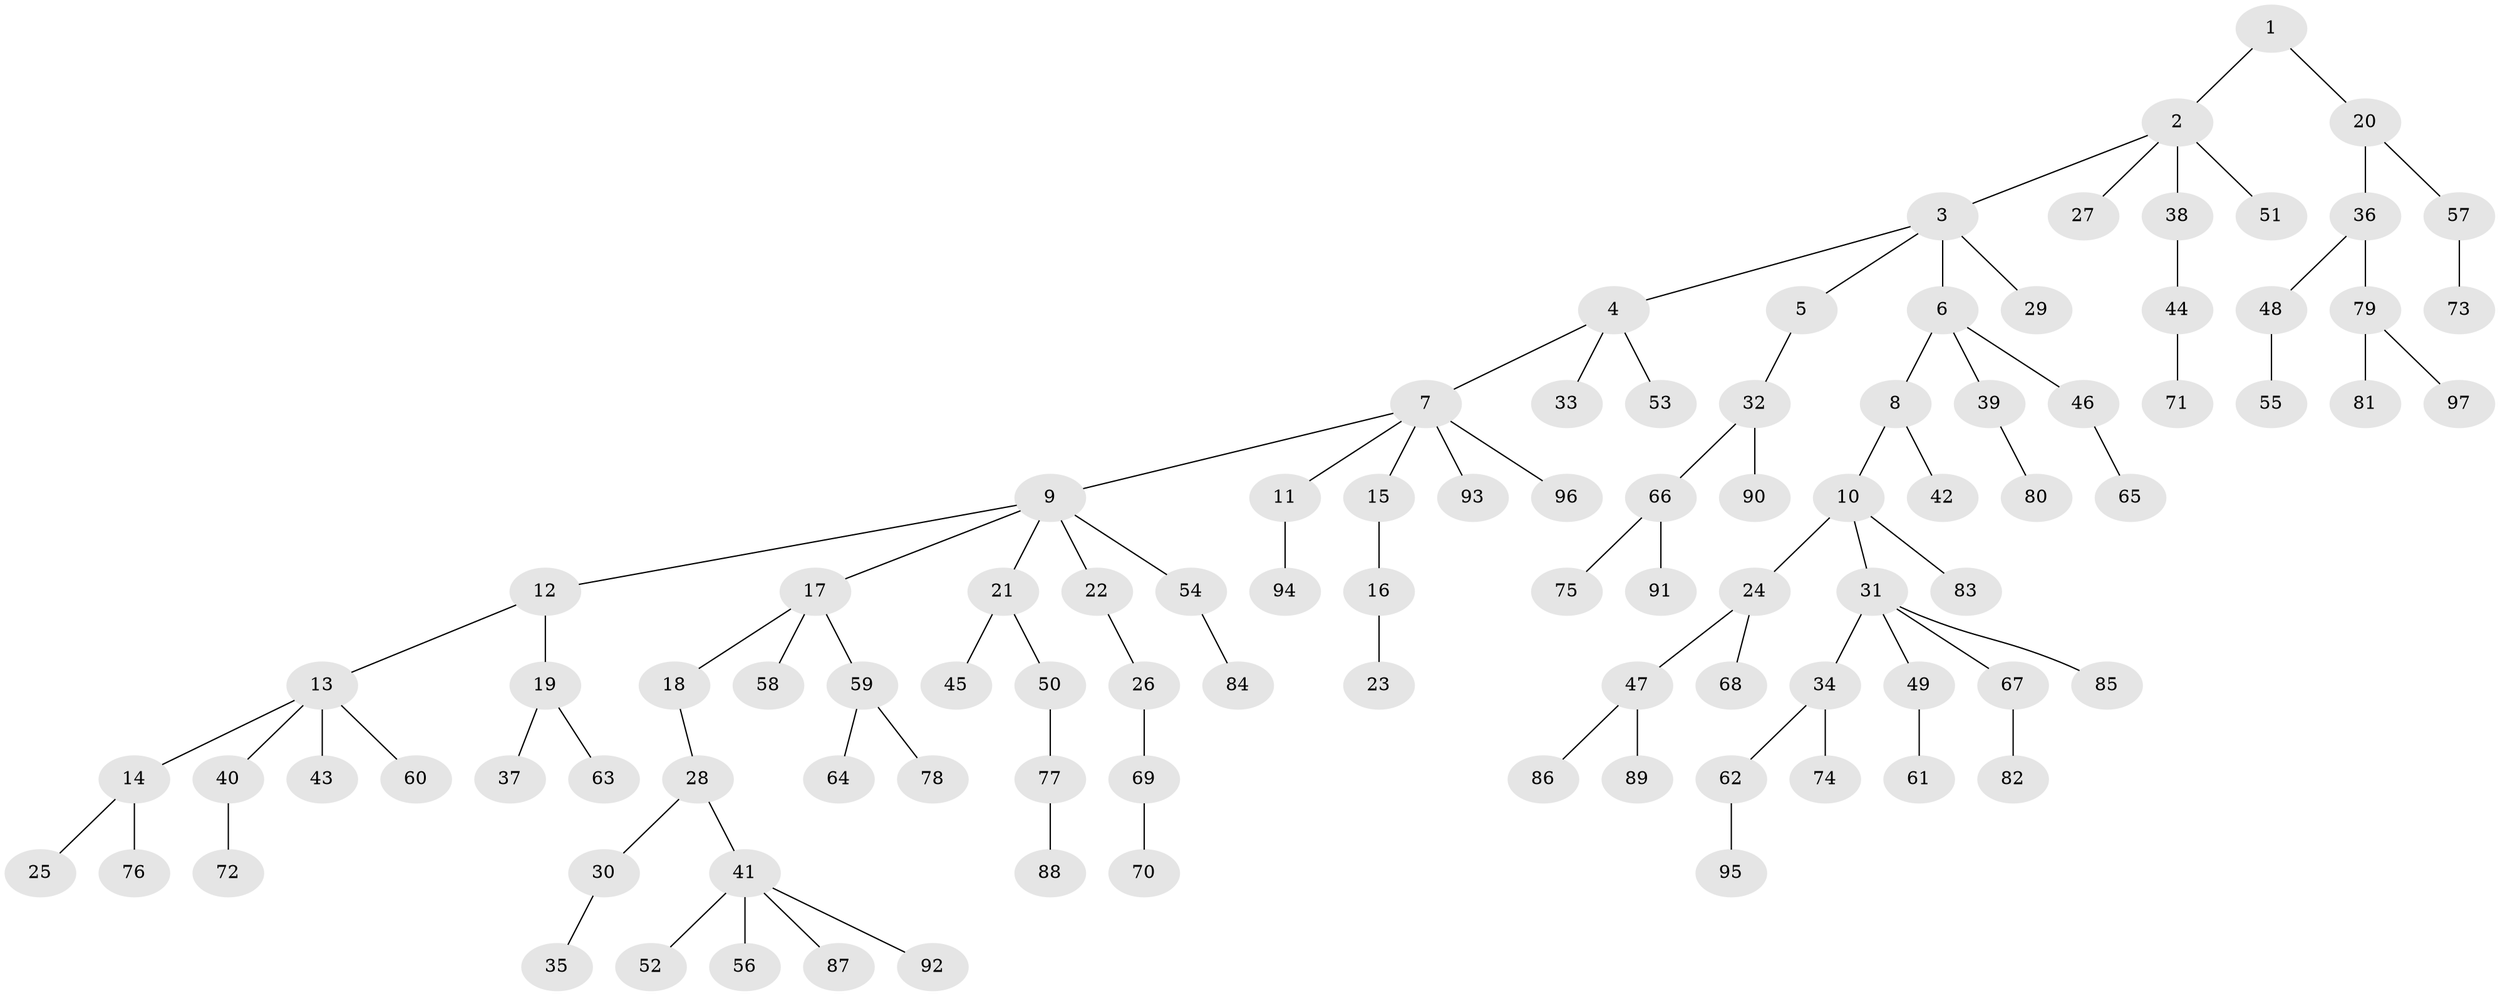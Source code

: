 // Generated by graph-tools (version 1.1) at 2025/15/03/09/25 04:15:22]
// undirected, 97 vertices, 96 edges
graph export_dot {
graph [start="1"]
  node [color=gray90,style=filled];
  1;
  2;
  3;
  4;
  5;
  6;
  7;
  8;
  9;
  10;
  11;
  12;
  13;
  14;
  15;
  16;
  17;
  18;
  19;
  20;
  21;
  22;
  23;
  24;
  25;
  26;
  27;
  28;
  29;
  30;
  31;
  32;
  33;
  34;
  35;
  36;
  37;
  38;
  39;
  40;
  41;
  42;
  43;
  44;
  45;
  46;
  47;
  48;
  49;
  50;
  51;
  52;
  53;
  54;
  55;
  56;
  57;
  58;
  59;
  60;
  61;
  62;
  63;
  64;
  65;
  66;
  67;
  68;
  69;
  70;
  71;
  72;
  73;
  74;
  75;
  76;
  77;
  78;
  79;
  80;
  81;
  82;
  83;
  84;
  85;
  86;
  87;
  88;
  89;
  90;
  91;
  92;
  93;
  94;
  95;
  96;
  97;
  1 -- 2;
  1 -- 20;
  2 -- 3;
  2 -- 27;
  2 -- 38;
  2 -- 51;
  3 -- 4;
  3 -- 5;
  3 -- 6;
  3 -- 29;
  4 -- 7;
  4 -- 33;
  4 -- 53;
  5 -- 32;
  6 -- 8;
  6 -- 39;
  6 -- 46;
  7 -- 9;
  7 -- 11;
  7 -- 15;
  7 -- 93;
  7 -- 96;
  8 -- 10;
  8 -- 42;
  9 -- 12;
  9 -- 17;
  9 -- 21;
  9 -- 22;
  9 -- 54;
  10 -- 24;
  10 -- 31;
  10 -- 83;
  11 -- 94;
  12 -- 13;
  12 -- 19;
  13 -- 14;
  13 -- 40;
  13 -- 43;
  13 -- 60;
  14 -- 25;
  14 -- 76;
  15 -- 16;
  16 -- 23;
  17 -- 18;
  17 -- 58;
  17 -- 59;
  18 -- 28;
  19 -- 37;
  19 -- 63;
  20 -- 36;
  20 -- 57;
  21 -- 45;
  21 -- 50;
  22 -- 26;
  24 -- 47;
  24 -- 68;
  26 -- 69;
  28 -- 30;
  28 -- 41;
  30 -- 35;
  31 -- 34;
  31 -- 49;
  31 -- 67;
  31 -- 85;
  32 -- 66;
  32 -- 90;
  34 -- 62;
  34 -- 74;
  36 -- 48;
  36 -- 79;
  38 -- 44;
  39 -- 80;
  40 -- 72;
  41 -- 52;
  41 -- 56;
  41 -- 87;
  41 -- 92;
  44 -- 71;
  46 -- 65;
  47 -- 86;
  47 -- 89;
  48 -- 55;
  49 -- 61;
  50 -- 77;
  54 -- 84;
  57 -- 73;
  59 -- 64;
  59 -- 78;
  62 -- 95;
  66 -- 75;
  66 -- 91;
  67 -- 82;
  69 -- 70;
  77 -- 88;
  79 -- 81;
  79 -- 97;
}
